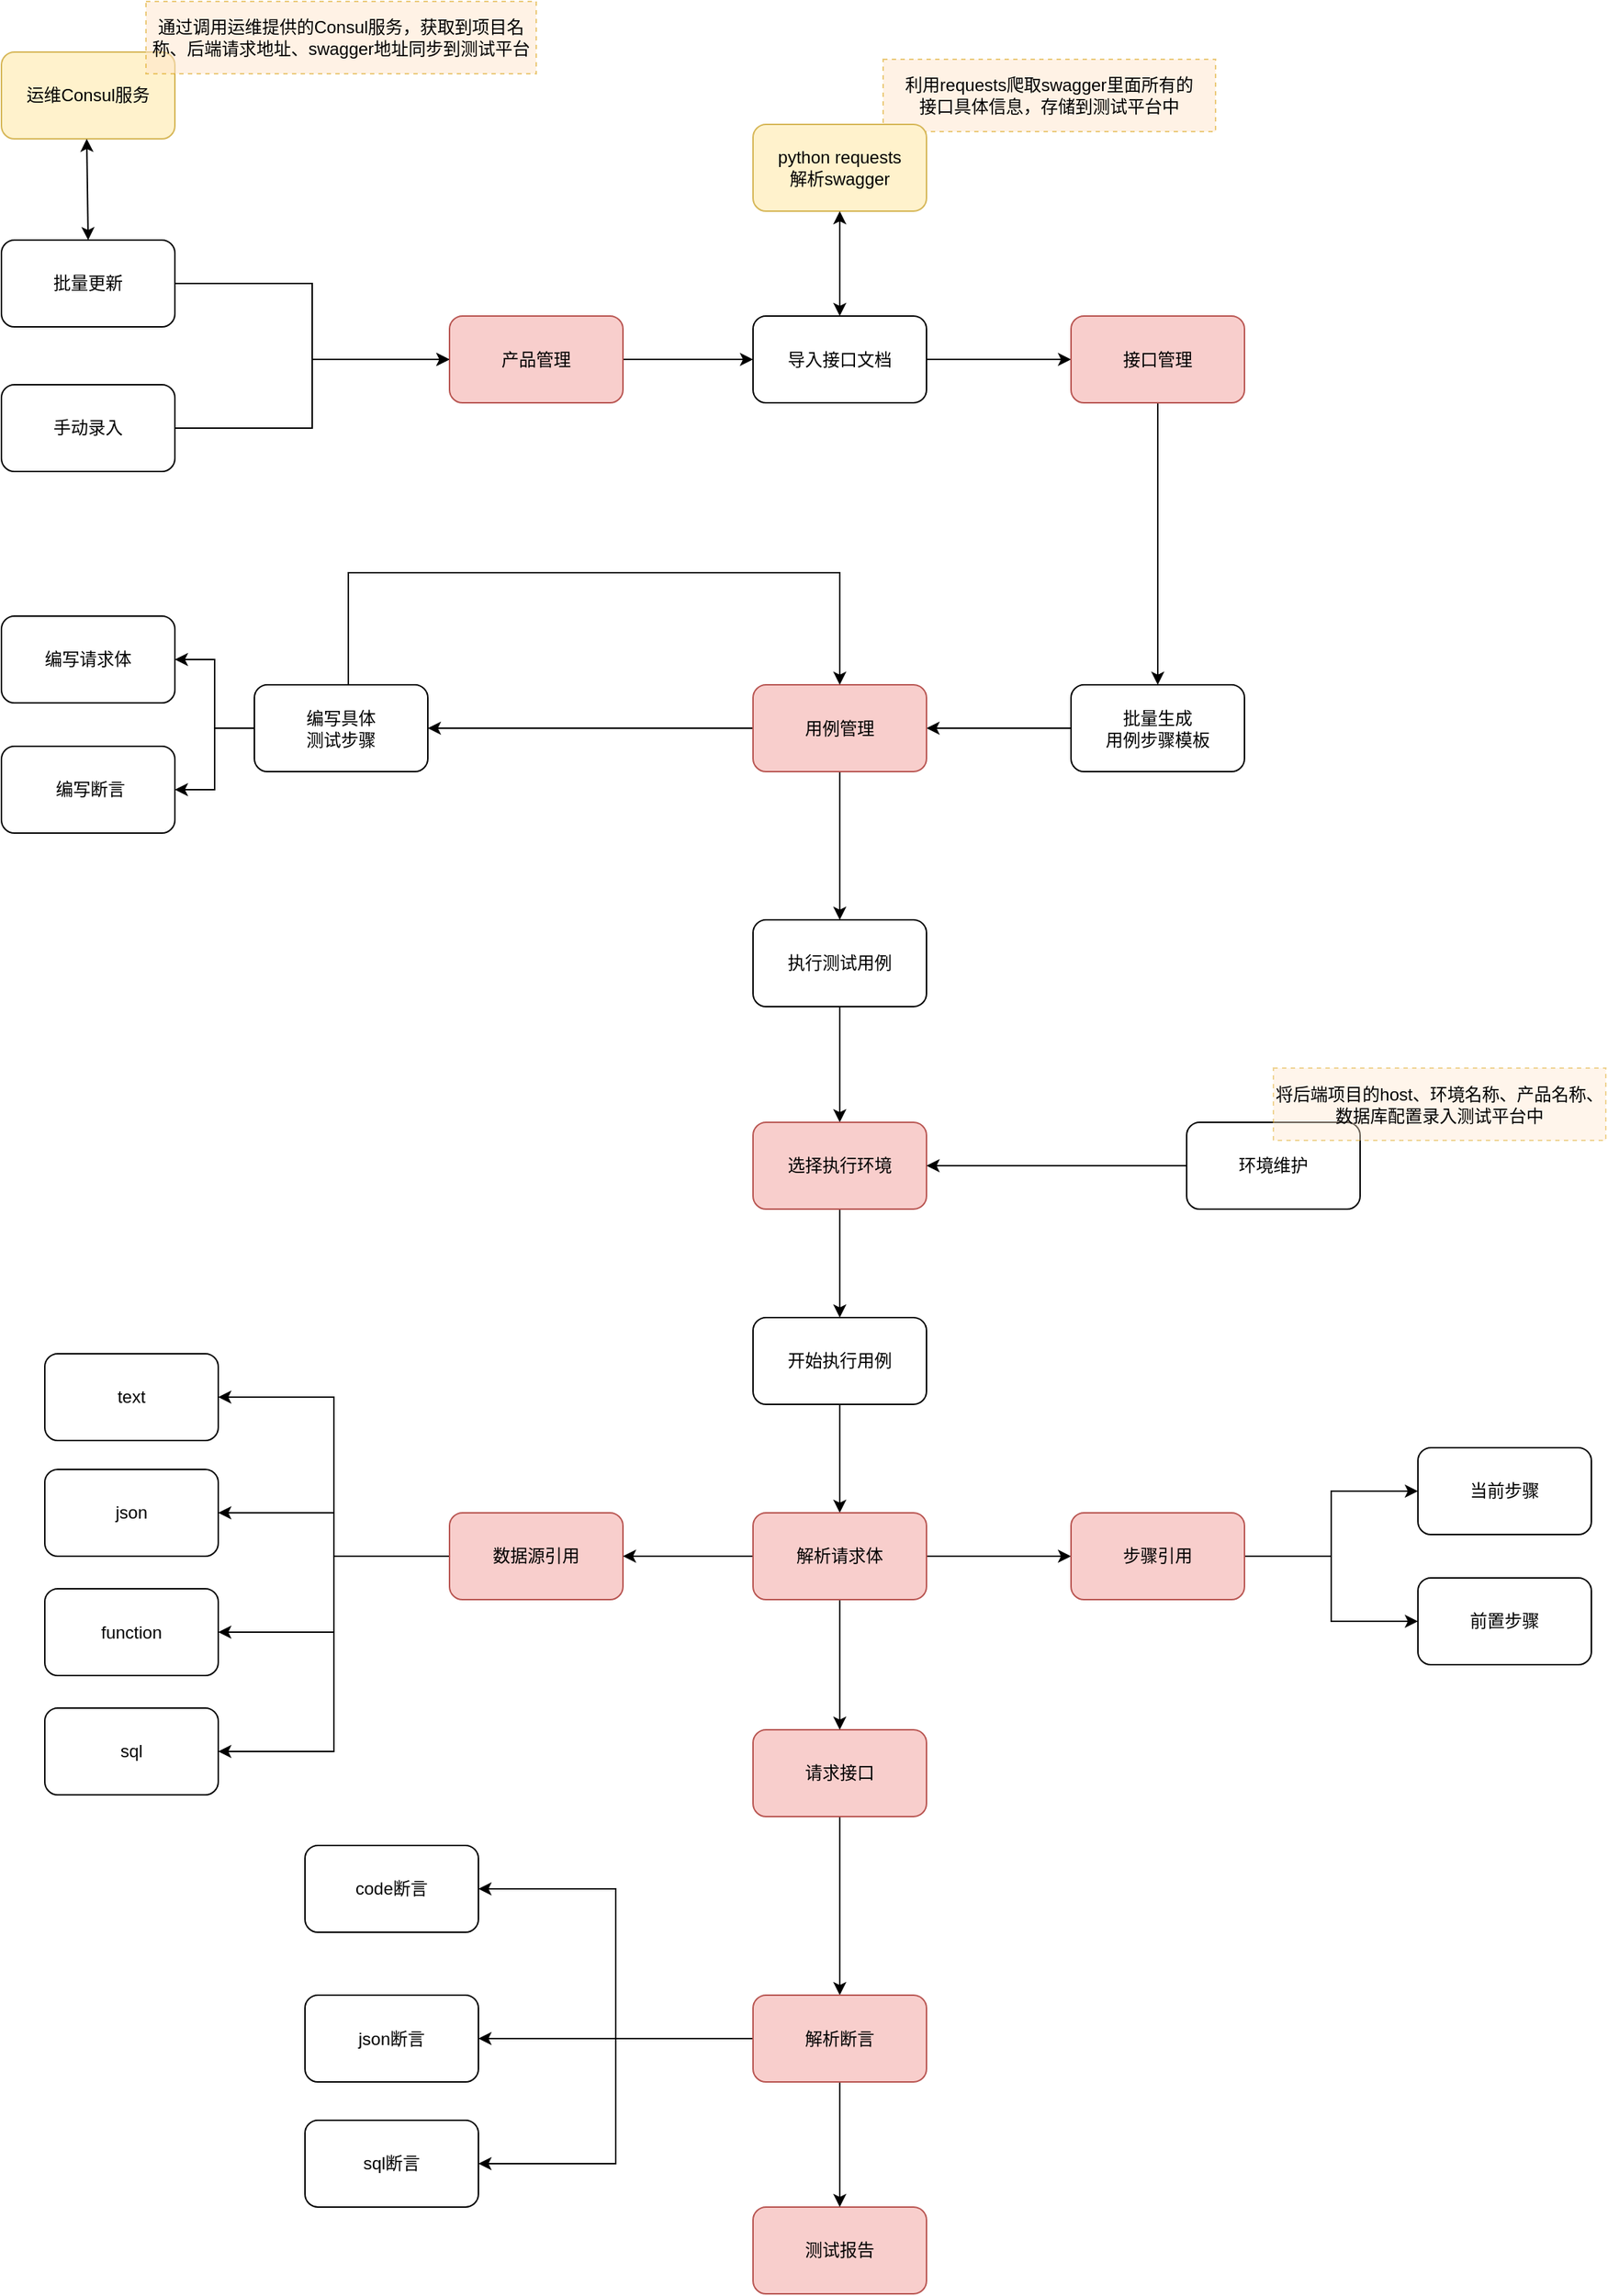 <mxfile version="12.3.6" type="github" pages="1">
  <diagram name="Page-1" id="74e2e168-ea6b-b213-b513-2b3c1d86103e">
    <mxGraphModel dx="86" dy="741" grid="1" gridSize="10" guides="1" tooltips="1" connect="1" arrows="1" fold="1" page="1" pageScale="1" pageWidth="1100" pageHeight="850" background="#ffffff" math="0" shadow="0">
      <root>
        <mxCell id="0"/>
        <mxCell id="1" parent="0"/>
        <mxCell id="K4nFEV7cJwTrshQddpvN-40" value="测试报告" style="rounded=1;whiteSpace=wrap;html=1;fillColor=#f8cecc;strokeColor=#b85450;" vertex="1" parent="1">
          <mxGeometry x="1770" y="1610" width="120" height="60" as="geometry"/>
        </mxCell>
        <mxCell id="K4nFEV7cJwTrshQddpvN-102" value="运维Consul服务" style="rounded=1;whiteSpace=wrap;html=1;fillColor=#fff2cc;strokeColor=#d6b656;" vertex="1" parent="1">
          <mxGeometry x="1250" y="120" width="120" height="60" as="geometry"/>
        </mxCell>
        <mxCell id="K4nFEV7cJwTrshQddpvN-114" style="edgeStyle=orthogonalEdgeStyle;rounded=0;orthogonalLoop=1;jettySize=auto;html=1;exitX=1;exitY=0.5;exitDx=0;exitDy=0;entryX=0;entryY=0.5;entryDx=0;entryDy=0;" edge="1" parent="1" source="K4nFEV7cJwTrshQddpvN-103" target="K4nFEV7cJwTrshQddpvN-104">
          <mxGeometry relative="1" as="geometry"/>
        </mxCell>
        <mxCell id="K4nFEV7cJwTrshQddpvN-103" value="批量更新" style="rounded=1;whiteSpace=wrap;html=1;" vertex="1" parent="1">
          <mxGeometry x="1250" y="250" width="120" height="60" as="geometry"/>
        </mxCell>
        <mxCell id="K4nFEV7cJwTrshQddpvN-119" style="edgeStyle=orthogonalEdgeStyle;rounded=0;orthogonalLoop=1;jettySize=auto;html=1;exitX=1;exitY=0.5;exitDx=0;exitDy=0;" edge="1" parent="1" source="K4nFEV7cJwTrshQddpvN-104" target="K4nFEV7cJwTrshQddpvN-117">
          <mxGeometry relative="1" as="geometry"/>
        </mxCell>
        <mxCell id="K4nFEV7cJwTrshQddpvN-104" value="产品管理" style="rounded=1;whiteSpace=wrap;html=1;fillColor=#f8cecc;strokeColor=#b85450;" vertex="1" parent="1">
          <mxGeometry x="1560" y="302.5" width="120" height="60" as="geometry"/>
        </mxCell>
        <mxCell id="K4nFEV7cJwTrshQddpvN-115" style="edgeStyle=orthogonalEdgeStyle;rounded=0;orthogonalLoop=1;jettySize=auto;html=1;exitX=1;exitY=0.5;exitDx=0;exitDy=0;" edge="1" parent="1" source="K4nFEV7cJwTrshQddpvN-108" target="K4nFEV7cJwTrshQddpvN-104">
          <mxGeometry relative="1" as="geometry"/>
        </mxCell>
        <mxCell id="K4nFEV7cJwTrshQddpvN-108" value="手动录入" style="rounded=1;whiteSpace=wrap;html=1;" vertex="1" parent="1">
          <mxGeometry x="1250" y="350" width="120" height="60" as="geometry"/>
        </mxCell>
        <mxCell id="K4nFEV7cJwTrshQddpvN-116" value="&lt;span style=&quot;white-space: nowrap&quot;&gt;通过调用运维提供的&lt;/span&gt;Consul服务，获取到项目名称、后端请求地址、swagger地址同步到测试平台" style="text;html=1;strokeColor=#d79b00;fillColor=#ffe6cc;align=center;verticalAlign=middle;whiteSpace=wrap;rounded=0;dashed=1;opacity=50;" vertex="1" parent="1">
          <mxGeometry x="1350" y="85" width="270" height="50" as="geometry"/>
        </mxCell>
        <mxCell id="K4nFEV7cJwTrshQddpvN-120" style="edgeStyle=orthogonalEdgeStyle;rounded=0;orthogonalLoop=1;jettySize=auto;html=1;entryX=0;entryY=0.5;entryDx=0;entryDy=0;" edge="1" parent="1" source="K4nFEV7cJwTrshQddpvN-117" target="K4nFEV7cJwTrshQddpvN-118">
          <mxGeometry relative="1" as="geometry"/>
        </mxCell>
        <mxCell id="K4nFEV7cJwTrshQddpvN-117" value="&lt;span style=&quot;white-space: nowrap&quot;&gt;导入接口文档&lt;/span&gt;" style="rounded=1;whiteSpace=wrap;html=1;" vertex="1" parent="1">
          <mxGeometry x="1770" y="302.5" width="120" height="60" as="geometry"/>
        </mxCell>
        <mxCell id="K4nFEV7cJwTrshQddpvN-152" style="edgeStyle=orthogonalEdgeStyle;rounded=0;orthogonalLoop=1;jettySize=auto;html=1;" edge="1" parent="1" source="K4nFEV7cJwTrshQddpvN-118" target="K4nFEV7cJwTrshQddpvN-128">
          <mxGeometry relative="1" as="geometry"/>
        </mxCell>
        <mxCell id="K4nFEV7cJwTrshQddpvN-118" value="接口管理" style="rounded=1;whiteSpace=wrap;html=1;fillColor=#f8cecc;strokeColor=#b85450;" vertex="1" parent="1">
          <mxGeometry x="1990" y="302.5" width="120" height="60" as="geometry"/>
        </mxCell>
        <mxCell id="K4nFEV7cJwTrshQddpvN-121" value="&lt;span style=&quot;white-space: nowrap&quot;&gt;利用requests爬取swagger里面所有的&lt;br&gt;接口具体信息，存储到测试平台中&lt;/span&gt;" style="text;html=1;strokeColor=#d79b00;fillColor=#ffe6cc;align=center;verticalAlign=middle;whiteSpace=wrap;rounded=0;dashed=1;opacity=50;" vertex="1" parent="1">
          <mxGeometry x="1860" y="125" width="230" height="50" as="geometry"/>
        </mxCell>
        <mxCell id="K4nFEV7cJwTrshQddpvN-122" value="python requests&lt;br&gt;解析swagger" style="rounded=1;whiteSpace=wrap;html=1;fillColor=#fff2cc;strokeColor=#d6b656;" vertex="1" parent="1">
          <mxGeometry x="1770" y="170" width="120" height="60" as="geometry"/>
        </mxCell>
        <mxCell id="K4nFEV7cJwTrshQddpvN-125" value="" style="endArrow=classic;startArrow=classic;html=1;entryX=0.5;entryY=1;entryDx=0;entryDy=0;exitX=0.5;exitY=0;exitDx=0;exitDy=0;" edge="1" parent="1" source="K4nFEV7cJwTrshQddpvN-117" target="K4nFEV7cJwTrshQddpvN-122">
          <mxGeometry width="50" height="50" relative="1" as="geometry">
            <mxPoint x="1750" y="260" as="sourcePoint"/>
            <mxPoint x="1800" y="210" as="targetPoint"/>
          </mxGeometry>
        </mxCell>
        <mxCell id="K4nFEV7cJwTrshQddpvN-127" value="" style="endArrow=classic;startArrow=classic;html=1;entryX=0.5;entryY=1;entryDx=0;entryDy=0;exitX=0.5;exitY=0;exitDx=0;exitDy=0;" edge="1" parent="1" source="K4nFEV7cJwTrshQddpvN-103">
          <mxGeometry width="50" height="50" relative="1" as="geometry">
            <mxPoint x="1309" y="240" as="sourcePoint"/>
            <mxPoint x="1309" y="180" as="targetPoint"/>
          </mxGeometry>
        </mxCell>
        <mxCell id="K4nFEV7cJwTrshQddpvN-153" style="edgeStyle=orthogonalEdgeStyle;rounded=0;orthogonalLoop=1;jettySize=auto;html=1;entryX=1;entryY=0.5;entryDx=0;entryDy=0;" edge="1" parent="1" source="K4nFEV7cJwTrshQddpvN-128" target="K4nFEV7cJwTrshQddpvN-130">
          <mxGeometry relative="1" as="geometry"/>
        </mxCell>
        <mxCell id="K4nFEV7cJwTrshQddpvN-128" value="批量生成&lt;br&gt;用例步骤模板" style="rounded=1;whiteSpace=wrap;html=1;" vertex="1" parent="1">
          <mxGeometry x="1990" y="557.5" width="120" height="60" as="geometry"/>
        </mxCell>
        <mxCell id="K4nFEV7cJwTrshQddpvN-154" style="edgeStyle=orthogonalEdgeStyle;rounded=0;orthogonalLoop=1;jettySize=auto;html=1;entryX=1;entryY=0.5;entryDx=0;entryDy=0;" edge="1" parent="1" source="K4nFEV7cJwTrshQddpvN-130" target="K4nFEV7cJwTrshQddpvN-132">
          <mxGeometry relative="1" as="geometry"/>
        </mxCell>
        <mxCell id="K4nFEV7cJwTrshQddpvN-191" style="edgeStyle=orthogonalEdgeStyle;rounded=0;orthogonalLoop=1;jettySize=auto;html=1;exitX=0.5;exitY=1;exitDx=0;exitDy=0;" edge="1" parent="1" source="K4nFEV7cJwTrshQddpvN-130" target="K4nFEV7cJwTrshQddpvN-150">
          <mxGeometry relative="1" as="geometry"/>
        </mxCell>
        <mxCell id="K4nFEV7cJwTrshQddpvN-130" value="用例管理" style="rounded=1;whiteSpace=wrap;html=1;fillColor=#f8cecc;strokeColor=#b85450;" vertex="1" parent="1">
          <mxGeometry x="1770" y="557.5" width="120" height="60" as="geometry"/>
        </mxCell>
        <mxCell id="K4nFEV7cJwTrshQddpvN-207" style="edgeStyle=orthogonalEdgeStyle;rounded=0;orthogonalLoop=1;jettySize=auto;html=1;entryX=0.5;entryY=0;entryDx=0;entryDy=0;" edge="1" parent="1" source="K4nFEV7cJwTrshQddpvN-132" target="K4nFEV7cJwTrshQddpvN-130">
          <mxGeometry relative="1" as="geometry">
            <Array as="points">
              <mxPoint x="1490" y="480"/>
              <mxPoint x="1830" y="480"/>
            </Array>
          </mxGeometry>
        </mxCell>
        <mxCell id="K4nFEV7cJwTrshQddpvN-223" style="edgeStyle=orthogonalEdgeStyle;rounded=0;orthogonalLoop=1;jettySize=auto;html=1;exitX=0;exitY=0.5;exitDx=0;exitDy=0;entryX=1;entryY=0.5;entryDx=0;entryDy=0;" edge="1" parent="1" source="K4nFEV7cJwTrshQddpvN-132" target="K4nFEV7cJwTrshQddpvN-221">
          <mxGeometry relative="1" as="geometry"/>
        </mxCell>
        <mxCell id="K4nFEV7cJwTrshQddpvN-224" style="edgeStyle=orthogonalEdgeStyle;rounded=0;orthogonalLoop=1;jettySize=auto;html=1;entryX=1;entryY=0.5;entryDx=0;entryDy=0;" edge="1" parent="1" source="K4nFEV7cJwTrshQddpvN-132" target="K4nFEV7cJwTrshQddpvN-222">
          <mxGeometry relative="1" as="geometry"/>
        </mxCell>
        <mxCell id="K4nFEV7cJwTrshQddpvN-132" value="编写具体&lt;br&gt;测试步骤" style="rounded=1;whiteSpace=wrap;html=1;" vertex="1" parent="1">
          <mxGeometry x="1425" y="557.5" width="120" height="60" as="geometry"/>
        </mxCell>
        <mxCell id="K4nFEV7cJwTrshQddpvN-198" style="edgeStyle=orthogonalEdgeStyle;rounded=0;orthogonalLoop=1;jettySize=auto;html=1;exitX=0.5;exitY=1;exitDx=0;exitDy=0;" edge="1" parent="1" source="K4nFEV7cJwTrshQddpvN-143" target="K4nFEV7cJwTrshQddpvN-193">
          <mxGeometry relative="1" as="geometry"/>
        </mxCell>
        <mxCell id="K4nFEV7cJwTrshQddpvN-143" value="开始执行用例" style="rounded=1;whiteSpace=wrap;html=1;" vertex="1" parent="1">
          <mxGeometry x="1770" y="995" width="120" height="60" as="geometry"/>
        </mxCell>
        <mxCell id="K4nFEV7cJwTrshQddpvN-165" style="edgeStyle=orthogonalEdgeStyle;rounded=0;orthogonalLoop=1;jettySize=auto;html=1;entryX=1;entryY=0.5;entryDx=0;entryDy=0;exitX=0;exitY=0.5;exitDx=0;exitDy=0;" edge="1" parent="1" source="K4nFEV7cJwTrshQddpvN-197" target="K4nFEV7cJwTrshQddpvN-163">
          <mxGeometry relative="1" as="geometry">
            <mxPoint x="1560" y="1524" as="sourcePoint"/>
          </mxGeometry>
        </mxCell>
        <mxCell id="K4nFEV7cJwTrshQddpvN-166" style="edgeStyle=orthogonalEdgeStyle;rounded=0;orthogonalLoop=1;jettySize=auto;html=1;entryX=1;entryY=0.5;entryDx=0;entryDy=0;exitX=0;exitY=0.5;exitDx=0;exitDy=0;" edge="1" parent="1" source="K4nFEV7cJwTrshQddpvN-197" target="K4nFEV7cJwTrshQddpvN-162">
          <mxGeometry relative="1" as="geometry">
            <mxPoint x="1560" y="1524" as="sourcePoint"/>
          </mxGeometry>
        </mxCell>
        <mxCell id="K4nFEV7cJwTrshQddpvN-167" style="edgeStyle=orthogonalEdgeStyle;rounded=0;orthogonalLoop=1;jettySize=auto;html=1;entryX=1;entryY=0.5;entryDx=0;entryDy=0;exitX=0;exitY=0.5;exitDx=0;exitDy=0;" edge="1" parent="1" source="K4nFEV7cJwTrshQddpvN-197" target="K4nFEV7cJwTrshQddpvN-164">
          <mxGeometry relative="1" as="geometry">
            <mxPoint x="1560" y="1524" as="sourcePoint"/>
          </mxGeometry>
        </mxCell>
        <mxCell id="K4nFEV7cJwTrshQddpvN-175" style="edgeStyle=orthogonalEdgeStyle;rounded=0;orthogonalLoop=1;jettySize=auto;html=1;entryX=1;entryY=0.5;entryDx=0;entryDy=0;" edge="1" parent="1" source="K4nFEV7cJwTrshQddpvN-147" target="K4nFEV7cJwTrshQddpvN-171">
          <mxGeometry relative="1" as="geometry"/>
        </mxCell>
        <mxCell id="K4nFEV7cJwTrshQddpvN-176" style="edgeStyle=orthogonalEdgeStyle;rounded=0;orthogonalLoop=1;jettySize=auto;html=1;entryX=1;entryY=0.5;entryDx=0;entryDy=0;" edge="1" parent="1" source="K4nFEV7cJwTrshQddpvN-147" target="K4nFEV7cJwTrshQddpvN-172">
          <mxGeometry relative="1" as="geometry"/>
        </mxCell>
        <mxCell id="K4nFEV7cJwTrshQddpvN-177" style="edgeStyle=orthogonalEdgeStyle;rounded=0;orthogonalLoop=1;jettySize=auto;html=1;entryX=1;entryY=0.5;entryDx=0;entryDy=0;" edge="1" parent="1" source="K4nFEV7cJwTrshQddpvN-147" target="K4nFEV7cJwTrshQddpvN-173">
          <mxGeometry relative="1" as="geometry"/>
        </mxCell>
        <mxCell id="K4nFEV7cJwTrshQddpvN-178" style="edgeStyle=orthogonalEdgeStyle;rounded=0;orthogonalLoop=1;jettySize=auto;html=1;entryX=1;entryY=0.5;entryDx=0;entryDy=0;" edge="1" parent="1" source="K4nFEV7cJwTrshQddpvN-147" target="K4nFEV7cJwTrshQddpvN-174">
          <mxGeometry relative="1" as="geometry"/>
        </mxCell>
        <mxCell id="K4nFEV7cJwTrshQddpvN-147" value="数据源引用" style="rounded=1;whiteSpace=wrap;html=1;fillColor=#f8cecc;strokeColor=#b85450;" vertex="1" parent="1">
          <mxGeometry x="1560" y="1130" width="120" height="60" as="geometry"/>
        </mxCell>
        <mxCell id="K4nFEV7cJwTrshQddpvN-200" style="edgeStyle=orthogonalEdgeStyle;rounded=0;orthogonalLoop=1;jettySize=auto;html=1;exitX=0.5;exitY=1;exitDx=0;exitDy=0;entryX=0.5;entryY=0;entryDx=0;entryDy=0;" edge="1" parent="1" source="K4nFEV7cJwTrshQddpvN-149" target="K4nFEV7cJwTrshQddpvN-197">
          <mxGeometry relative="1" as="geometry"/>
        </mxCell>
        <mxCell id="K4nFEV7cJwTrshQddpvN-149" value="请求接口" style="rounded=1;whiteSpace=wrap;html=1;fillColor=#f8cecc;strokeColor=#b85450;" vertex="1" parent="1">
          <mxGeometry x="1770" y="1280" width="120" height="60" as="geometry"/>
        </mxCell>
        <mxCell id="K4nFEV7cJwTrshQddpvN-195" value="" style="edgeStyle=orthogonalEdgeStyle;rounded=0;orthogonalLoop=1;jettySize=auto;html=1;" edge="1" parent="1" source="K4nFEV7cJwTrshQddpvN-150">
          <mxGeometry relative="1" as="geometry">
            <mxPoint x="1830" y="860" as="targetPoint"/>
          </mxGeometry>
        </mxCell>
        <mxCell id="K4nFEV7cJwTrshQddpvN-150" value="执行测试用例" style="rounded=1;whiteSpace=wrap;html=1;" vertex="1" parent="1">
          <mxGeometry x="1770" y="720" width="120" height="60" as="geometry"/>
        </mxCell>
        <mxCell id="K4nFEV7cJwTrshQddpvN-162" value="json断言" style="rounded=1;whiteSpace=wrap;html=1;" vertex="1" parent="1">
          <mxGeometry x="1460" y="1463.5" width="120" height="60" as="geometry"/>
        </mxCell>
        <mxCell id="K4nFEV7cJwTrshQddpvN-163" value="code断言" style="rounded=1;whiteSpace=wrap;html=1;" vertex="1" parent="1">
          <mxGeometry x="1460" y="1360" width="120" height="60" as="geometry"/>
        </mxCell>
        <mxCell id="K4nFEV7cJwTrshQddpvN-164" value="sql断言" style="rounded=1;whiteSpace=wrap;html=1;" vertex="1" parent="1">
          <mxGeometry x="1460" y="1550" width="120" height="60" as="geometry"/>
        </mxCell>
        <mxCell id="K4nFEV7cJwTrshQddpvN-171" value="text" style="rounded=1;whiteSpace=wrap;html=1;" vertex="1" parent="1">
          <mxGeometry x="1280" y="1020" width="120" height="60" as="geometry"/>
        </mxCell>
        <mxCell id="K4nFEV7cJwTrshQddpvN-172" value="json" style="rounded=1;whiteSpace=wrap;html=1;" vertex="1" parent="1">
          <mxGeometry x="1280" y="1100" width="120" height="60" as="geometry"/>
        </mxCell>
        <mxCell id="K4nFEV7cJwTrshQddpvN-173" value="function" style="rounded=1;whiteSpace=wrap;html=1;" vertex="1" parent="1">
          <mxGeometry x="1280" y="1182.5" width="120" height="60" as="geometry"/>
        </mxCell>
        <mxCell id="K4nFEV7cJwTrshQddpvN-174" value="sql" style="rounded=1;whiteSpace=wrap;html=1;" vertex="1" parent="1">
          <mxGeometry x="1280" y="1265" width="120" height="60" as="geometry"/>
        </mxCell>
        <mxCell id="K4nFEV7cJwTrshQddpvN-196" style="edgeStyle=orthogonalEdgeStyle;rounded=0;orthogonalLoop=1;jettySize=auto;html=1;exitX=0.5;exitY=1;exitDx=0;exitDy=0;entryX=0.5;entryY=0;entryDx=0;entryDy=0;" edge="1" parent="1" source="K4nFEV7cJwTrshQddpvN-184" target="K4nFEV7cJwTrshQddpvN-143">
          <mxGeometry relative="1" as="geometry"/>
        </mxCell>
        <mxCell id="K4nFEV7cJwTrshQddpvN-184" value="选择执行环境" style="rounded=1;whiteSpace=wrap;html=1;fillColor=#f8cecc;strokeColor=#b85450;" vertex="1" parent="1">
          <mxGeometry x="1770" y="860" width="120" height="60" as="geometry"/>
        </mxCell>
        <mxCell id="K4nFEV7cJwTrshQddpvN-190" style="edgeStyle=orthogonalEdgeStyle;rounded=0;orthogonalLoop=1;jettySize=auto;html=1;entryX=1;entryY=0.5;entryDx=0;entryDy=0;" edge="1" parent="1" source="K4nFEV7cJwTrshQddpvN-186" target="K4nFEV7cJwTrshQddpvN-184">
          <mxGeometry relative="1" as="geometry"/>
        </mxCell>
        <mxCell id="K4nFEV7cJwTrshQddpvN-186" value="环境维护" style="rounded=1;whiteSpace=wrap;html=1;" vertex="1" parent="1">
          <mxGeometry x="2070" y="860" width="120" height="60" as="geometry"/>
        </mxCell>
        <mxCell id="K4nFEV7cJwTrshQddpvN-199" style="edgeStyle=orthogonalEdgeStyle;rounded=0;orthogonalLoop=1;jettySize=auto;html=1;entryX=0.5;entryY=0;entryDx=0;entryDy=0;" edge="1" parent="1" source="K4nFEV7cJwTrshQddpvN-193" target="K4nFEV7cJwTrshQddpvN-149">
          <mxGeometry relative="1" as="geometry"/>
        </mxCell>
        <mxCell id="K4nFEV7cJwTrshQddpvN-215" style="edgeStyle=orthogonalEdgeStyle;rounded=0;orthogonalLoop=1;jettySize=auto;html=1;entryX=1;entryY=0.5;entryDx=0;entryDy=0;" edge="1" parent="1" source="K4nFEV7cJwTrshQddpvN-193" target="K4nFEV7cJwTrshQddpvN-147">
          <mxGeometry relative="1" as="geometry"/>
        </mxCell>
        <mxCell id="K4nFEV7cJwTrshQddpvN-216" style="edgeStyle=orthogonalEdgeStyle;rounded=0;orthogonalLoop=1;jettySize=auto;html=1;exitX=1;exitY=0.5;exitDx=0;exitDy=0;entryX=0;entryY=0.5;entryDx=0;entryDy=0;" edge="1" parent="1" source="K4nFEV7cJwTrshQddpvN-193" target="K4nFEV7cJwTrshQddpvN-213">
          <mxGeometry relative="1" as="geometry"/>
        </mxCell>
        <mxCell id="K4nFEV7cJwTrshQddpvN-193" value="解析请求体" style="rounded=1;whiteSpace=wrap;html=1;fillColor=#f8cecc;strokeColor=#b85450;" vertex="1" parent="1">
          <mxGeometry x="1770" y="1130" width="120" height="60" as="geometry"/>
        </mxCell>
        <mxCell id="K4nFEV7cJwTrshQddpvN-201" style="edgeStyle=orthogonalEdgeStyle;rounded=0;orthogonalLoop=1;jettySize=auto;html=1;exitX=0.5;exitY=1;exitDx=0;exitDy=0;entryX=0.5;entryY=0;entryDx=0;entryDy=0;" edge="1" parent="1" source="K4nFEV7cJwTrshQddpvN-197" target="K4nFEV7cJwTrshQddpvN-40">
          <mxGeometry relative="1" as="geometry"/>
        </mxCell>
        <mxCell id="K4nFEV7cJwTrshQddpvN-197" value="解析断言" style="rounded=1;whiteSpace=wrap;html=1;fillColor=#f8cecc;strokeColor=#b85450;" vertex="1" parent="1">
          <mxGeometry x="1770" y="1463.5" width="120" height="60" as="geometry"/>
        </mxCell>
        <mxCell id="K4nFEV7cJwTrshQddpvN-202" value="将后端项目的host、环境名称、产品名称、数据库配置录入测试平台中" style="text;html=1;strokeColor=#d79b00;fillColor=#ffe6cc;align=center;verticalAlign=middle;whiteSpace=wrap;rounded=0;dashed=1;opacity=40;" vertex="1" parent="1">
          <mxGeometry x="2130" y="822.5" width="230" height="50" as="geometry"/>
        </mxCell>
        <mxCell id="K4nFEV7cJwTrshQddpvN-208" value="当前步骤" style="rounded=1;whiteSpace=wrap;html=1;" vertex="1" parent="1">
          <mxGeometry x="2230" y="1085" width="120" height="60" as="geometry"/>
        </mxCell>
        <mxCell id="K4nFEV7cJwTrshQddpvN-209" value="前置步骤" style="rounded=1;whiteSpace=wrap;html=1;" vertex="1" parent="1">
          <mxGeometry x="2230" y="1175" width="120" height="60" as="geometry"/>
        </mxCell>
        <mxCell id="K4nFEV7cJwTrshQddpvN-219" style="edgeStyle=orthogonalEdgeStyle;rounded=0;orthogonalLoop=1;jettySize=auto;html=1;entryX=0;entryY=0.5;entryDx=0;entryDy=0;" edge="1" parent="1" source="K4nFEV7cJwTrshQddpvN-213" target="K4nFEV7cJwTrshQddpvN-208">
          <mxGeometry relative="1" as="geometry"/>
        </mxCell>
        <mxCell id="K4nFEV7cJwTrshQddpvN-220" style="edgeStyle=orthogonalEdgeStyle;rounded=0;orthogonalLoop=1;jettySize=auto;html=1;entryX=0;entryY=0.5;entryDx=0;entryDy=0;" edge="1" parent="1" source="K4nFEV7cJwTrshQddpvN-213" target="K4nFEV7cJwTrshQddpvN-209">
          <mxGeometry relative="1" as="geometry"/>
        </mxCell>
        <mxCell id="K4nFEV7cJwTrshQddpvN-213" value="步骤引用" style="rounded=1;whiteSpace=wrap;html=1;fillColor=#f8cecc;strokeColor=#b85450;" vertex="1" parent="1">
          <mxGeometry x="1990" y="1130" width="120" height="60" as="geometry"/>
        </mxCell>
        <mxCell id="K4nFEV7cJwTrshQddpvN-221" value="编写请求体" style="rounded=1;whiteSpace=wrap;html=1;" vertex="1" parent="1">
          <mxGeometry x="1250" y="510" width="120" height="60" as="geometry"/>
        </mxCell>
        <mxCell id="K4nFEV7cJwTrshQddpvN-222" value="&amp;nbsp;编写断言" style="rounded=1;whiteSpace=wrap;html=1;" vertex="1" parent="1">
          <mxGeometry x="1250" y="600" width="120" height="60" as="geometry"/>
        </mxCell>
      </root>
    </mxGraphModel>
  </diagram>
</mxfile>
